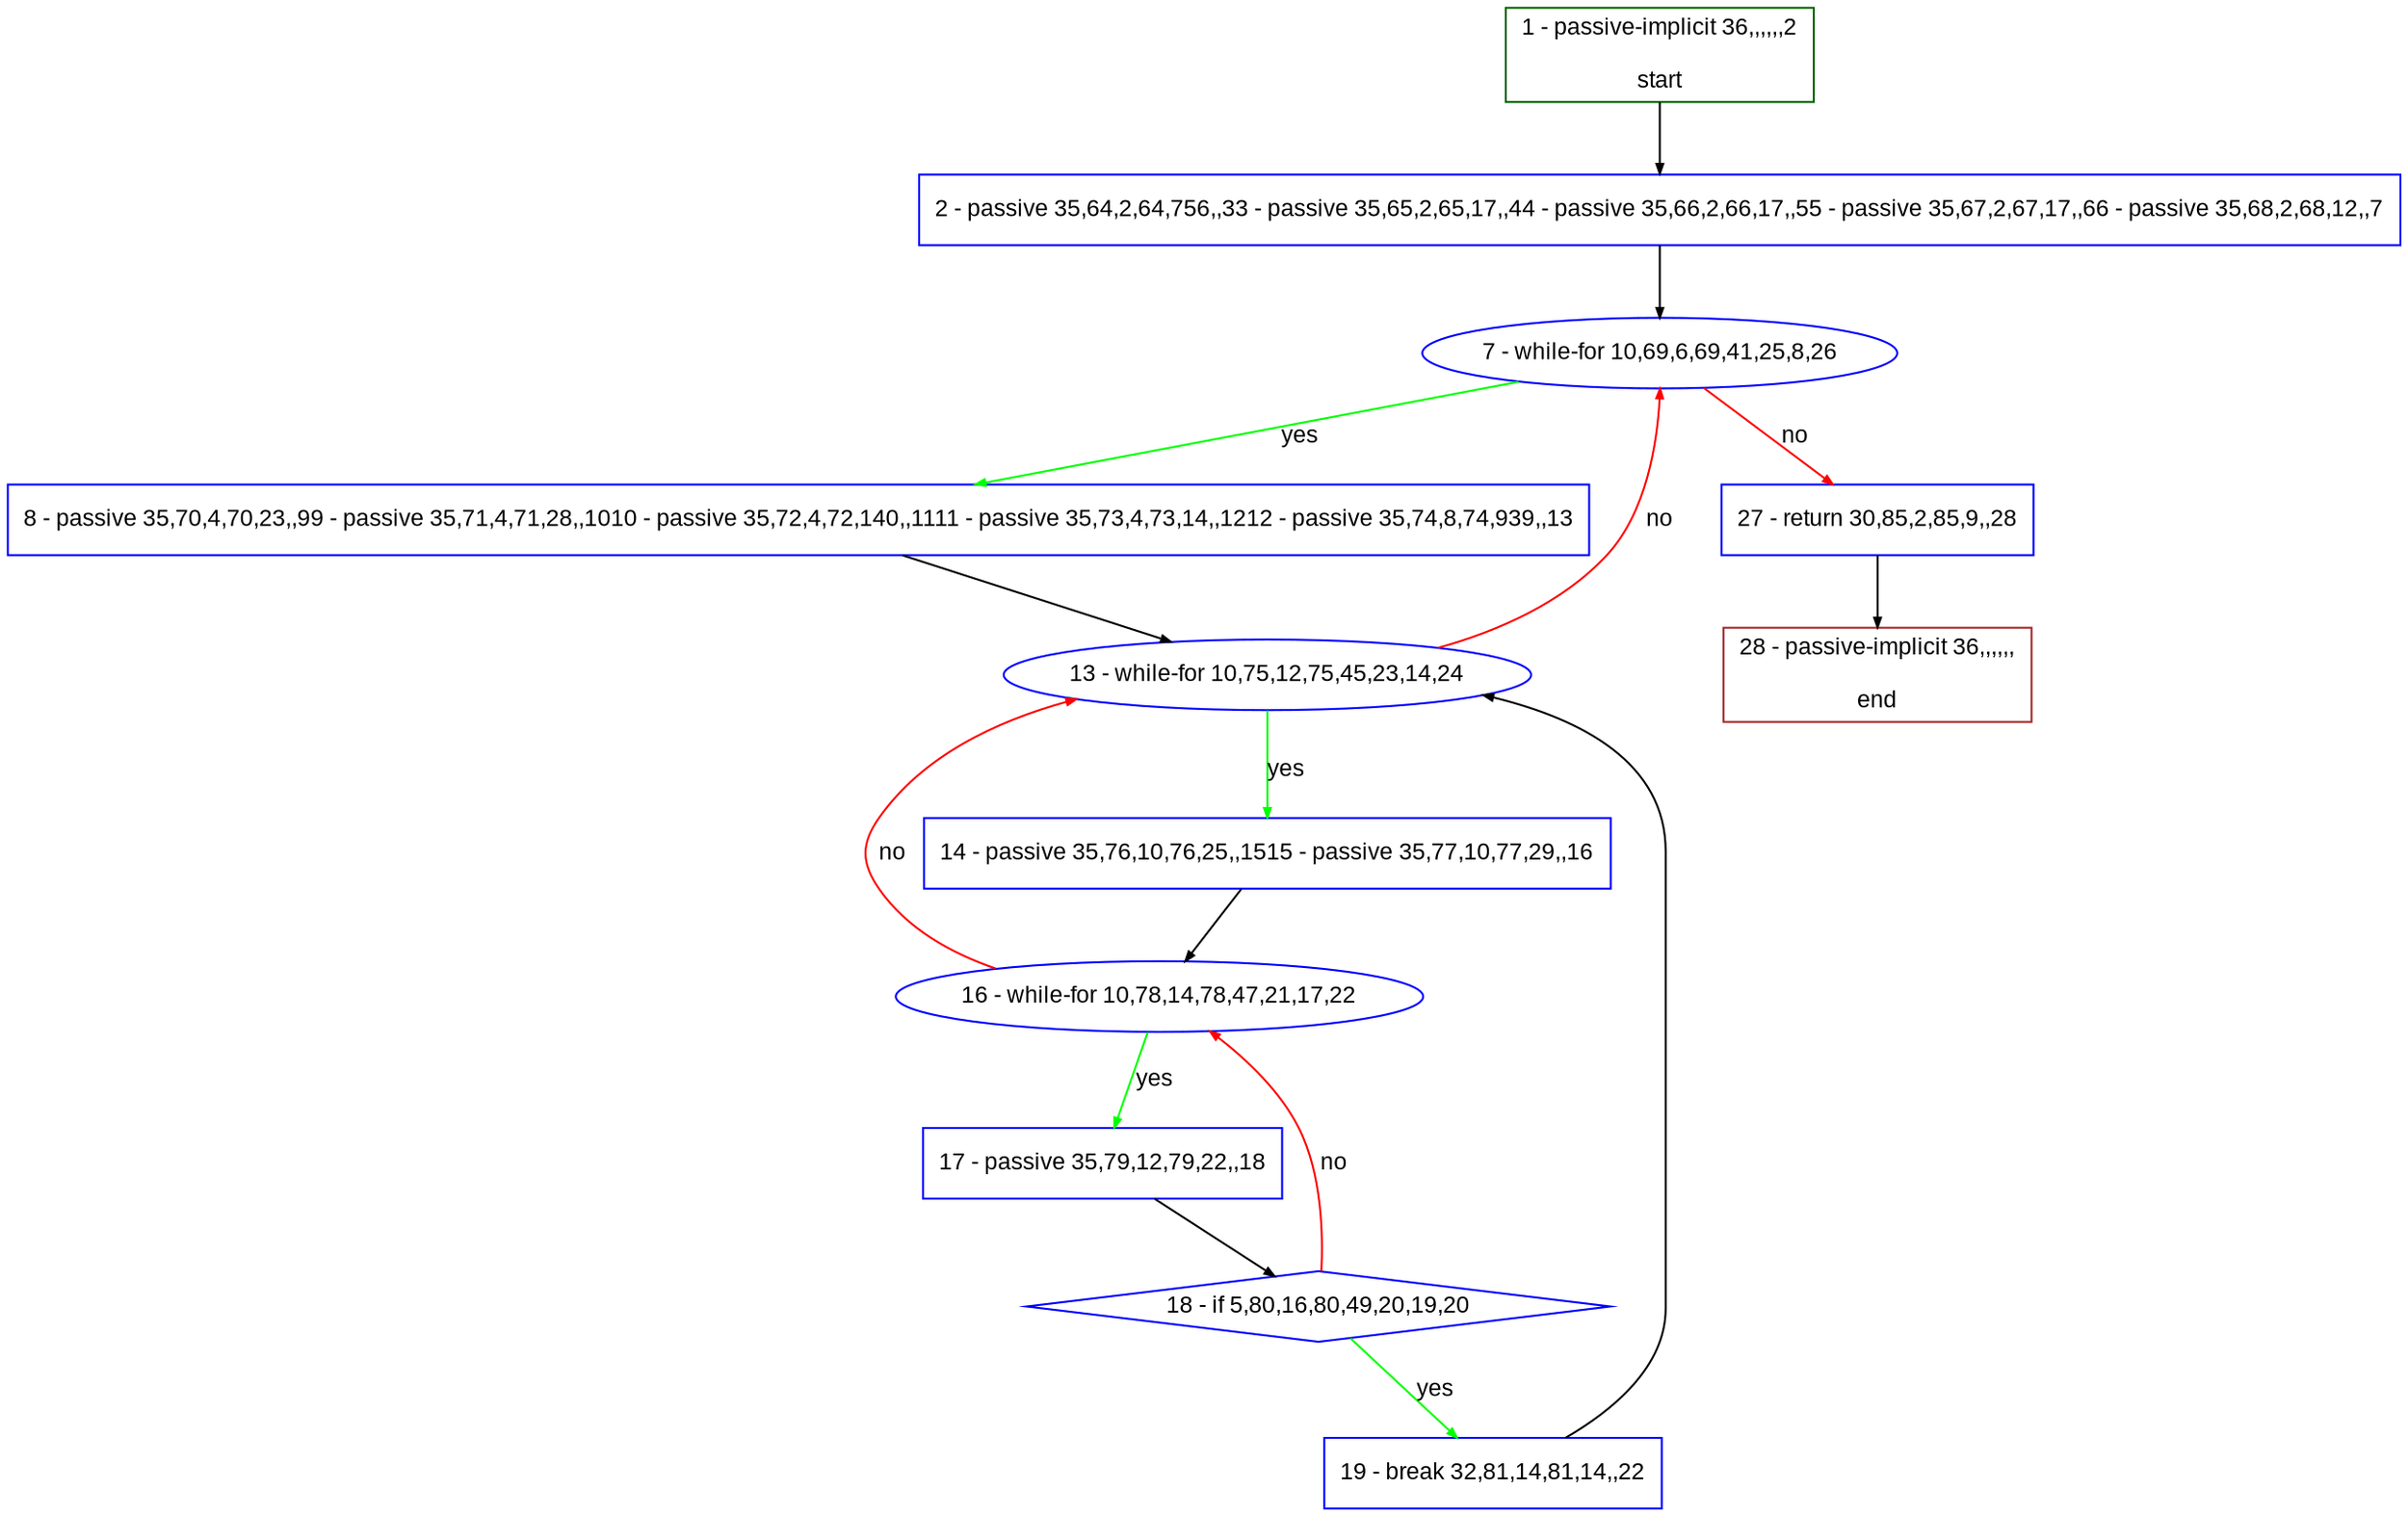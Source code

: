 digraph "" {
  graph [pack="true", label="", fontsize="12", packmode="clust", fontname="Arial", fillcolor="#FFFFCC", bgcolor="white", style="rounded,filled", compound="true"];
  node [node_initialized="no", label="", color="grey", fontsize="12", fillcolor="white", fontname="Arial", style="filled", shape="rectangle", compound="true", fixedsize="false"];
  edge [fontcolor="black", arrowhead="normal", arrowtail="none", arrowsize="0.5", ltail="", label="", color="black", fontsize="12", lhead="", fontname="Arial", dir="forward", compound="true"];
  __N1 [label="2 - passive 35,64,2,64,756,,33 - passive 35,65,2,65,17,,44 - passive 35,66,2,66,17,,55 - passive 35,67,2,67,17,,66 - passive 35,68,2,68,12,,7", color="#0000ff", fillcolor="#ffffff", style="filled", shape="box"];
  __N2 [label="1 - passive-implicit 36,,,,,,2\n\nstart", color="#006400", fillcolor="#ffffff", style="filled", shape="box"];
  __N3 [label="7 - while-for 10,69,6,69,41,25,8,26", color="#0000ff", fillcolor="#ffffff", style="filled", shape="oval"];
  __N4 [label="8 - passive 35,70,4,70,23,,99 - passive 35,71,4,71,28,,1010 - passive 35,72,4,72,140,,1111 - passive 35,73,4,73,14,,1212 - passive 35,74,8,74,939,,13", color="#0000ff", fillcolor="#ffffff", style="filled", shape="box"];
  __N5 [label="27 - return 30,85,2,85,9,,28", color="#0000ff", fillcolor="#ffffff", style="filled", shape="box"];
  __N6 [label="13 - while-for 10,75,12,75,45,23,14,24", color="#0000ff", fillcolor="#ffffff", style="filled", shape="oval"];
  __N7 [label="14 - passive 35,76,10,76,25,,1515 - passive 35,77,10,77,29,,16", color="#0000ff", fillcolor="#ffffff", style="filled", shape="box"];
  __N8 [label="16 - while-for 10,78,14,78,47,21,17,22", color="#0000ff", fillcolor="#ffffff", style="filled", shape="oval"];
  __N9 [label="17 - passive 35,79,12,79,22,,18", color="#0000ff", fillcolor="#ffffff", style="filled", shape="box"];
  __N10 [label="18 - if 5,80,16,80,49,20,19,20", color="#0000ff", fillcolor="#ffffff", style="filled", shape="diamond"];
  __N11 [label="19 - break 32,81,14,81,14,,22", color="#0000ff", fillcolor="#ffffff", style="filled", shape="box"];
  __N12 [label="28 - passive-implicit 36,,,,,,\n\nend", color="#a52a2a", fillcolor="#ffffff", style="filled", shape="box"];
  __N2 -> __N1 [arrowhead="normal", arrowtail="none", color="#000000", label="", dir="forward"];
  __N1 -> __N3 [arrowhead="normal", arrowtail="none", color="#000000", label="", dir="forward"];
  __N3 -> __N4 [arrowhead="normal", arrowtail="none", color="#00ff00", label="yes", dir="forward"];
  __N3 -> __N5 [arrowhead="normal", arrowtail="none", color="#ff0000", label="no", dir="forward"];
  __N4 -> __N6 [arrowhead="normal", arrowtail="none", color="#000000", label="", dir="forward"];
  __N6 -> __N3 [arrowhead="normal", arrowtail="none", color="#ff0000", label="no", dir="forward"];
  __N6 -> __N7 [arrowhead="normal", arrowtail="none", color="#00ff00", label="yes", dir="forward"];
  __N7 -> __N8 [arrowhead="normal", arrowtail="none", color="#000000", label="", dir="forward"];
  __N8 -> __N6 [arrowhead="normal", arrowtail="none", color="#ff0000", label="no", dir="forward"];
  __N8 -> __N9 [arrowhead="normal", arrowtail="none", color="#00ff00", label="yes", dir="forward"];
  __N9 -> __N10 [arrowhead="normal", arrowtail="none", color="#000000", label="", dir="forward"];
  __N10 -> __N8 [arrowhead="normal", arrowtail="none", color="#ff0000", label="no", dir="forward"];
  __N10 -> __N11 [arrowhead="normal", arrowtail="none", color="#00ff00", label="yes", dir="forward"];
  __N11 -> __N6 [arrowhead="normal", arrowtail="none", color="#000000", label="", dir="forward"];
  __N5 -> __N12 [arrowhead="normal", arrowtail="none", color="#000000", label="", dir="forward"];
}
